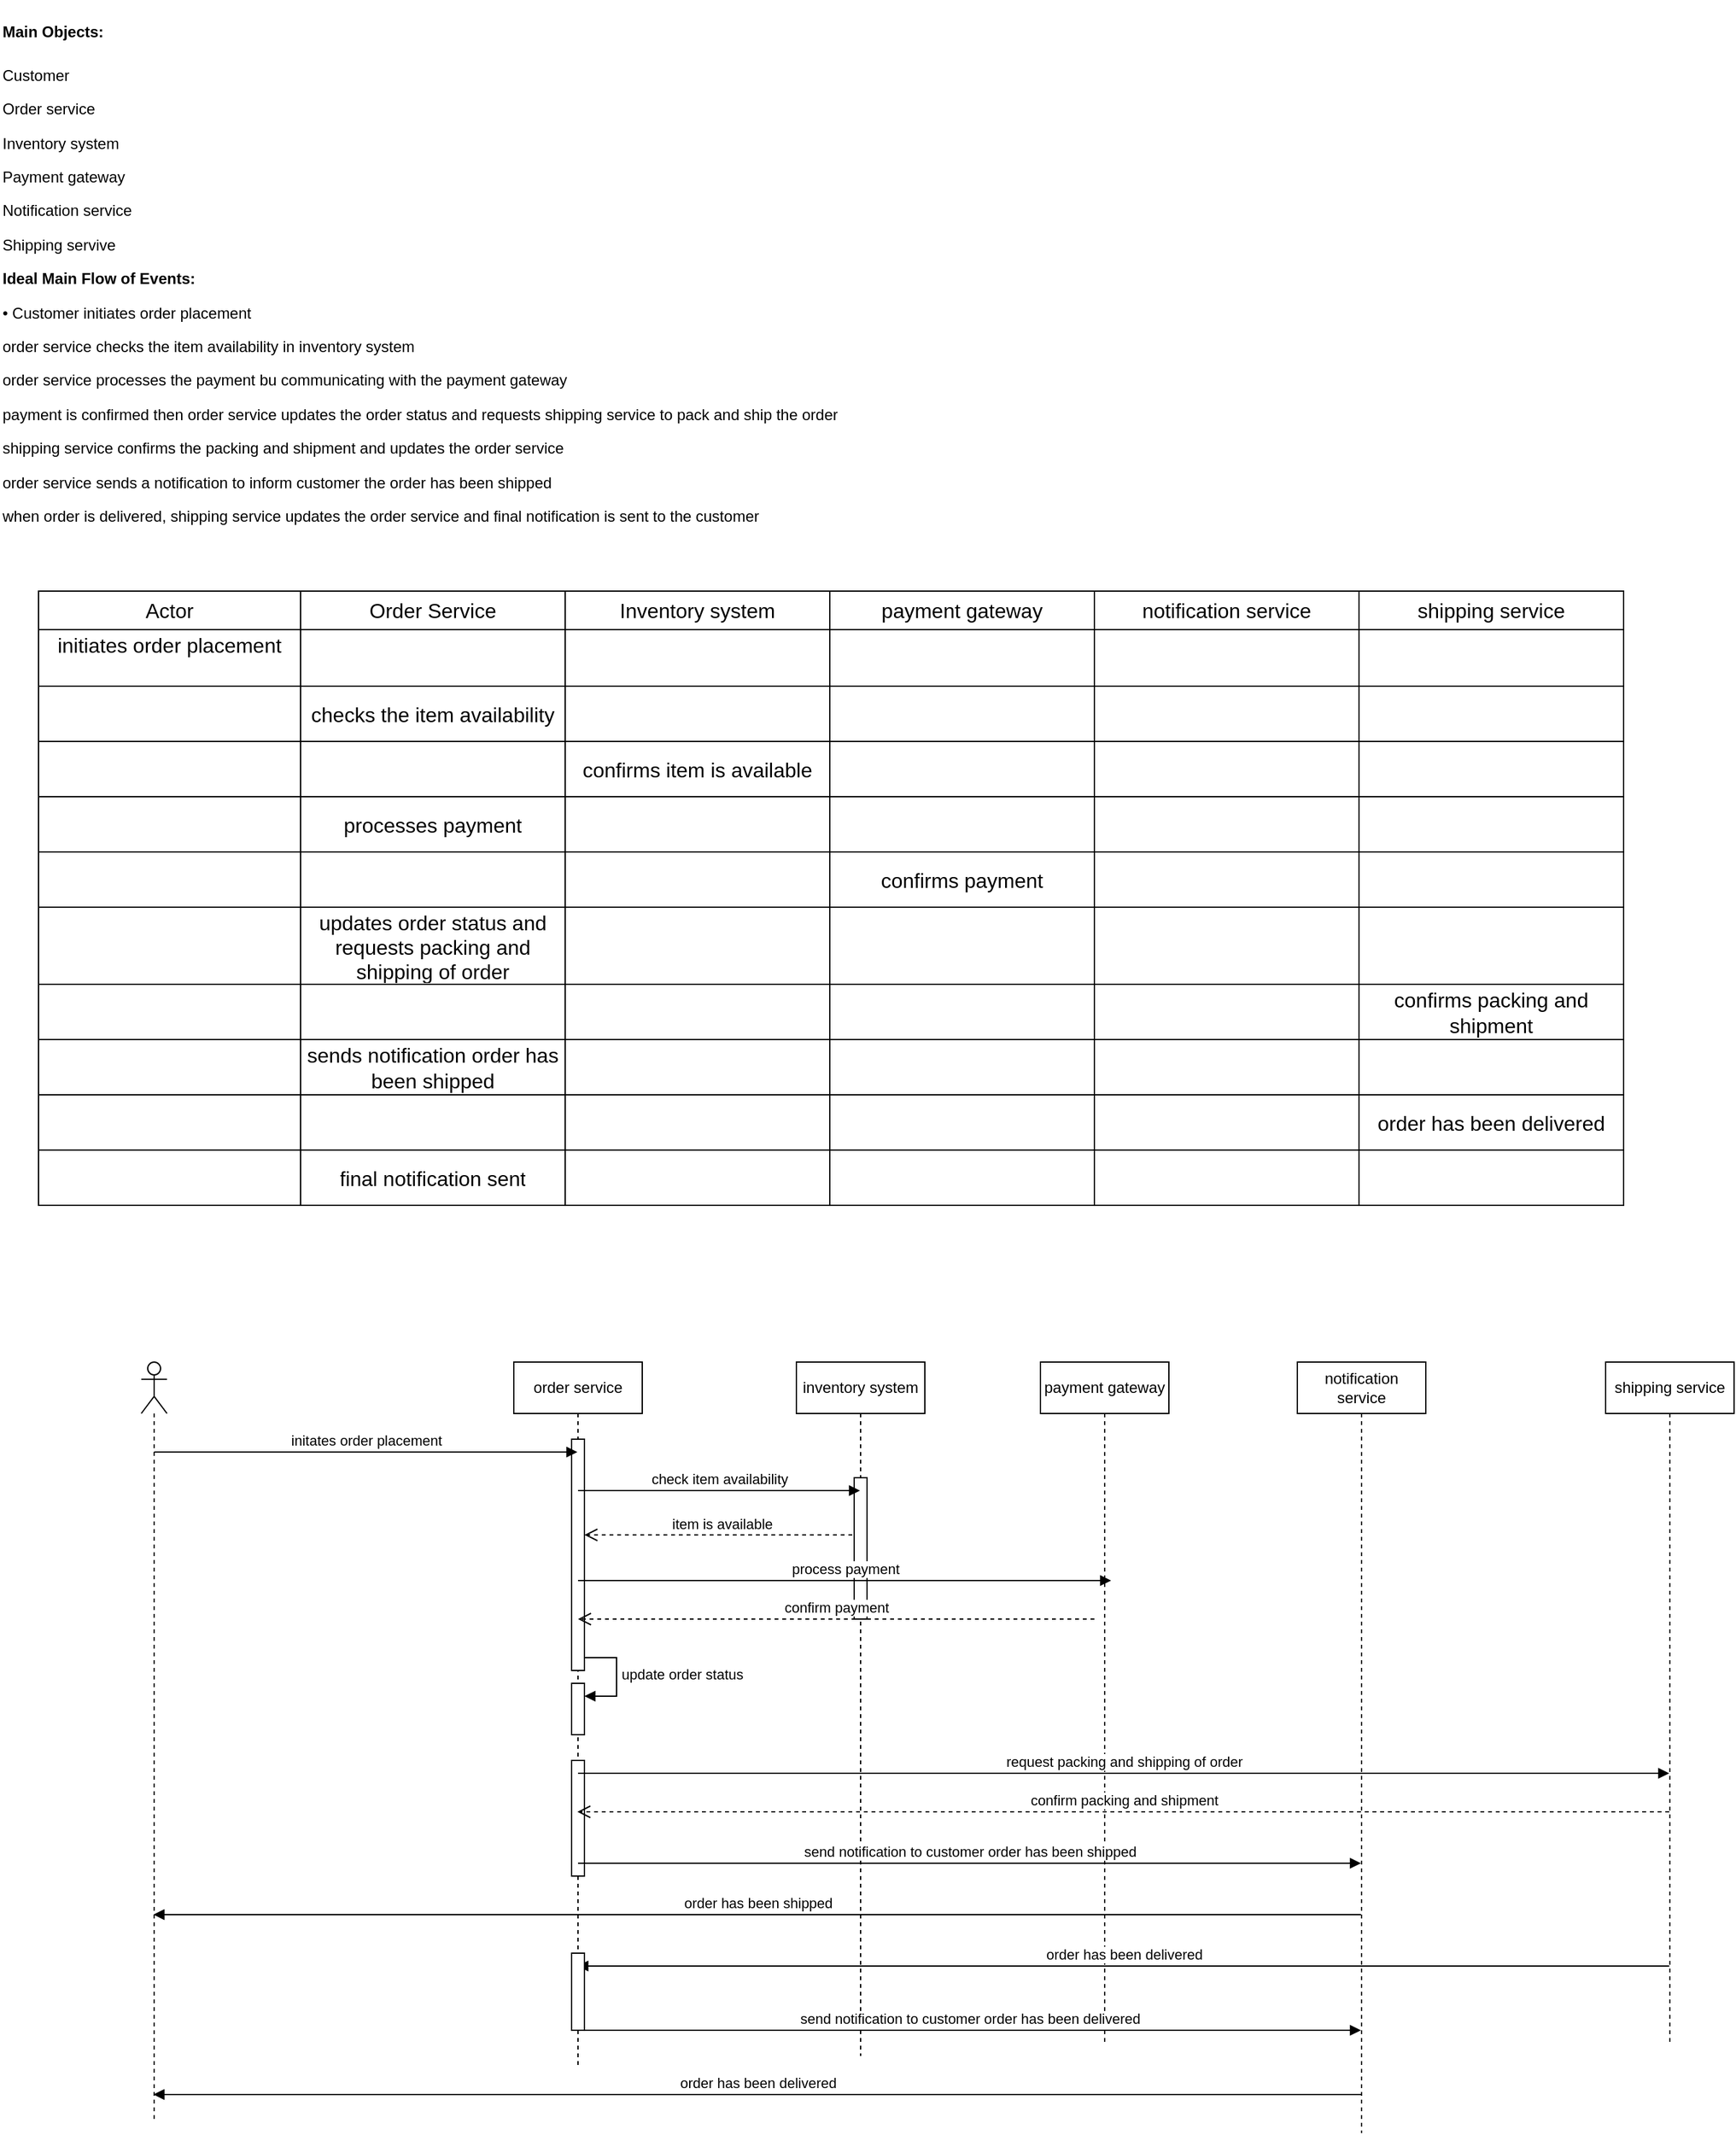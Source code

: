 <mxfile version="25.0.3">
  <diagram name="Page-1" id="2FgXMHYgAzfw4vXK2u5j">
    <mxGraphModel dx="1434" dy="1788" grid="1" gridSize="10" guides="1" tooltips="1" connect="1" arrows="1" fold="1" page="1" pageScale="1" pageWidth="850" pageHeight="1100" math="0" shadow="0">
      <root>
        <mxCell id="0" />
        <mxCell id="1" parent="0" />
        <mxCell id="llo0r_avCpRBpbE9xumy-1" value="&lt;h1 style=&quot;margin-top: 0px;&quot;&gt;&lt;span style=&quot;background-color: initial; font-size: 12px;&quot;&gt;Main Objects:&lt;/span&gt;&lt;br&gt;&lt;/h1&gt;&lt;div&gt;&lt;p&gt;Customer&lt;/p&gt;&lt;p&gt;&lt;span style=&quot;background-color: initial;&quot;&gt;Order service&lt;/span&gt;&lt;/p&gt;&lt;p&gt;&lt;span style=&quot;background-color: initial;&quot;&gt;Inventory system&lt;/span&gt;&lt;/p&gt;&lt;p&gt;&lt;span style=&quot;background-color: initial;&quot;&gt;Payment gateway&lt;/span&gt;&lt;/p&gt;&lt;p&gt;&lt;span style=&quot;background-color: initial;&quot;&gt;Notification service&lt;/span&gt;&lt;/p&gt;&lt;p&gt;&lt;span style=&quot;background-color: initial;&quot;&gt;Shipping servive&lt;/span&gt;&lt;/p&gt;&lt;p&gt;&lt;b style=&quot;background-color: initial;&quot;&gt;Ideal Main Flow of Events:&lt;/b&gt;&lt;br&gt;&lt;/p&gt;&lt;p&gt;• Customer initiates order placement&lt;/p&gt;&lt;p&gt;&lt;span style=&quot;background-color: initial;&quot;&gt;order service checks the item availability in inventory system&lt;/span&gt;&lt;/p&gt;&lt;p&gt;&lt;span style=&quot;background-color: initial;&quot;&gt;order service processes the payment bu communicating with the payment gateway&lt;/span&gt;&lt;/p&gt;&lt;p&gt;&lt;span style=&quot;background-color: initial;&quot;&gt;payment is confirmed then order service updates the order status and requests shipping service to pack and ship the order&lt;/span&gt;&lt;/p&gt;&lt;p&gt;&lt;span style=&quot;background-color: initial;&quot;&gt;shipping service confirms the packing and shipment and updates the order service&lt;/span&gt;&lt;/p&gt;&lt;p&gt;order service sends a notification to inform customer the order has been shipped&lt;/p&gt;&lt;p&gt;when order is delivered, shipping service updates the order service and final notification is sent to the customer&lt;/p&gt;&lt;p&gt;&lt;span style=&quot;background-color: initial;&quot;&gt;&lt;br&gt;&lt;/span&gt;&lt;/p&gt;&lt;/div&gt;" style="text;html=1;whiteSpace=wrap;overflow=hidden;rounded=0;" vertex="1" parent="1">
          <mxGeometry x="50" y="-420" width="820" height="420" as="geometry" />
        </mxCell>
        <mxCell id="llo0r_avCpRBpbE9xumy-2" value="" style="shape=table;startSize=0;container=1;collapsible=0;childLayout=tableLayout;fontSize=16;" vertex="1" parent="1">
          <mxGeometry x="80" y="40" width="1234" height="478" as="geometry" />
        </mxCell>
        <mxCell id="llo0r_avCpRBpbE9xumy-3" value="" style="shape=tableRow;horizontal=0;startSize=0;swimlaneHead=0;swimlaneBody=0;strokeColor=inherit;top=0;left=0;bottom=0;right=0;collapsible=0;dropTarget=0;fillColor=none;points=[[0,0.5],[1,0.5]];portConstraint=eastwest;fontSize=16;" vertex="1" parent="llo0r_avCpRBpbE9xumy-2">
          <mxGeometry width="1234" height="30" as="geometry" />
        </mxCell>
        <mxCell id="llo0r_avCpRBpbE9xumy-4" value="Actor" style="shape=partialRectangle;html=1;whiteSpace=wrap;connectable=0;strokeColor=inherit;overflow=hidden;fillColor=none;top=0;left=0;bottom=0;right=0;pointerEvents=1;fontSize=16;" vertex="1" parent="llo0r_avCpRBpbE9xumy-3">
          <mxGeometry width="204" height="30" as="geometry">
            <mxRectangle width="204" height="30" as="alternateBounds" />
          </mxGeometry>
        </mxCell>
        <mxCell id="llo0r_avCpRBpbE9xumy-5" value="Order Service" style="shape=partialRectangle;html=1;whiteSpace=wrap;connectable=0;strokeColor=inherit;overflow=hidden;fillColor=none;top=0;left=0;bottom=0;right=0;pointerEvents=1;fontSize=16;" vertex="1" parent="llo0r_avCpRBpbE9xumy-3">
          <mxGeometry x="204" width="206" height="30" as="geometry">
            <mxRectangle width="206" height="30" as="alternateBounds" />
          </mxGeometry>
        </mxCell>
        <mxCell id="llo0r_avCpRBpbE9xumy-38" value="Inventory system" style="shape=partialRectangle;html=1;whiteSpace=wrap;connectable=0;strokeColor=inherit;overflow=hidden;fillColor=none;top=0;left=0;bottom=0;right=0;pointerEvents=1;fontSize=16;" vertex="1" parent="llo0r_avCpRBpbE9xumy-3">
          <mxGeometry x="410" width="206" height="30" as="geometry">
            <mxRectangle width="206" height="30" as="alternateBounds" />
          </mxGeometry>
        </mxCell>
        <mxCell id="llo0r_avCpRBpbE9xumy-41" value="payment gateway" style="shape=partialRectangle;html=1;whiteSpace=wrap;connectable=0;strokeColor=inherit;overflow=hidden;fillColor=none;top=0;left=0;bottom=0;right=0;pointerEvents=1;fontSize=16;" vertex="1" parent="llo0r_avCpRBpbE9xumy-3">
          <mxGeometry x="616" width="206" height="30" as="geometry">
            <mxRectangle width="206" height="30" as="alternateBounds" />
          </mxGeometry>
        </mxCell>
        <mxCell id="llo0r_avCpRBpbE9xumy-44" value="notification service" style="shape=partialRectangle;html=1;whiteSpace=wrap;connectable=0;strokeColor=inherit;overflow=hidden;fillColor=none;top=0;left=0;bottom=0;right=0;pointerEvents=1;fontSize=16;" vertex="1" parent="llo0r_avCpRBpbE9xumy-3">
          <mxGeometry x="822" width="206" height="30" as="geometry">
            <mxRectangle width="206" height="30" as="alternateBounds" />
          </mxGeometry>
        </mxCell>
        <mxCell id="llo0r_avCpRBpbE9xumy-47" value="shipping service" style="shape=partialRectangle;html=1;whiteSpace=wrap;connectable=0;strokeColor=inherit;overflow=hidden;fillColor=none;top=0;left=0;bottom=0;right=0;pointerEvents=1;fontSize=16;" vertex="1" parent="llo0r_avCpRBpbE9xumy-3">
          <mxGeometry x="1028" width="206" height="30" as="geometry">
            <mxRectangle width="206" height="30" as="alternateBounds" />
          </mxGeometry>
        </mxCell>
        <mxCell id="llo0r_avCpRBpbE9xumy-7" value="" style="shape=tableRow;horizontal=0;startSize=0;swimlaneHead=0;swimlaneBody=0;strokeColor=inherit;top=0;left=0;bottom=0;right=0;collapsible=0;dropTarget=0;fillColor=none;points=[[0,0.5],[1,0.5]];portConstraint=eastwest;fontSize=16;" vertex="1" parent="llo0r_avCpRBpbE9xumy-2">
          <mxGeometry y="30" width="1234" height="44" as="geometry" />
        </mxCell>
        <mxCell id="llo0r_avCpRBpbE9xumy-8" value="initiates order placement&lt;div&gt;&lt;br&gt;&lt;/div&gt;" style="shape=partialRectangle;html=1;whiteSpace=wrap;connectable=0;strokeColor=inherit;overflow=hidden;fillColor=none;top=0;left=0;bottom=0;right=0;pointerEvents=1;fontSize=16;" vertex="1" parent="llo0r_avCpRBpbE9xumy-7">
          <mxGeometry width="204" height="44" as="geometry">
            <mxRectangle width="204" height="44" as="alternateBounds" />
          </mxGeometry>
        </mxCell>
        <mxCell id="llo0r_avCpRBpbE9xumy-9" value="" style="shape=partialRectangle;html=1;whiteSpace=wrap;connectable=0;strokeColor=inherit;overflow=hidden;fillColor=none;top=0;left=0;bottom=0;right=0;pointerEvents=1;fontSize=16;" vertex="1" parent="llo0r_avCpRBpbE9xumy-7">
          <mxGeometry x="204" width="206" height="44" as="geometry">
            <mxRectangle width="206" height="44" as="alternateBounds" />
          </mxGeometry>
        </mxCell>
        <mxCell id="llo0r_avCpRBpbE9xumy-39" style="shape=partialRectangle;html=1;whiteSpace=wrap;connectable=0;strokeColor=inherit;overflow=hidden;fillColor=none;top=0;left=0;bottom=0;right=0;pointerEvents=1;fontSize=16;" vertex="1" parent="llo0r_avCpRBpbE9xumy-7">
          <mxGeometry x="410" width="206" height="44" as="geometry">
            <mxRectangle width="206" height="44" as="alternateBounds" />
          </mxGeometry>
        </mxCell>
        <mxCell id="llo0r_avCpRBpbE9xumy-42" style="shape=partialRectangle;html=1;whiteSpace=wrap;connectable=0;strokeColor=inherit;overflow=hidden;fillColor=none;top=0;left=0;bottom=0;right=0;pointerEvents=1;fontSize=16;" vertex="1" parent="llo0r_avCpRBpbE9xumy-7">
          <mxGeometry x="616" width="206" height="44" as="geometry">
            <mxRectangle width="206" height="44" as="alternateBounds" />
          </mxGeometry>
        </mxCell>
        <mxCell id="llo0r_avCpRBpbE9xumy-45" style="shape=partialRectangle;html=1;whiteSpace=wrap;connectable=0;strokeColor=inherit;overflow=hidden;fillColor=none;top=0;left=0;bottom=0;right=0;pointerEvents=1;fontSize=16;" vertex="1" parent="llo0r_avCpRBpbE9xumy-7">
          <mxGeometry x="822" width="206" height="44" as="geometry">
            <mxRectangle width="206" height="44" as="alternateBounds" />
          </mxGeometry>
        </mxCell>
        <mxCell id="llo0r_avCpRBpbE9xumy-48" style="shape=partialRectangle;html=1;whiteSpace=wrap;connectable=0;strokeColor=inherit;overflow=hidden;fillColor=none;top=0;left=0;bottom=0;right=0;pointerEvents=1;fontSize=16;" vertex="1" parent="llo0r_avCpRBpbE9xumy-7">
          <mxGeometry x="1028" width="206" height="44" as="geometry">
            <mxRectangle width="206" height="44" as="alternateBounds" />
          </mxGeometry>
        </mxCell>
        <mxCell id="llo0r_avCpRBpbE9xumy-11" value="" style="shape=tableRow;horizontal=0;startSize=0;swimlaneHead=0;swimlaneBody=0;strokeColor=inherit;top=0;left=0;bottom=0;right=0;collapsible=0;dropTarget=0;fillColor=none;points=[[0,0.5],[1,0.5]];portConstraint=eastwest;fontSize=16;" vertex="1" parent="llo0r_avCpRBpbE9xumy-2">
          <mxGeometry y="74" width="1234" height="43" as="geometry" />
        </mxCell>
        <mxCell id="llo0r_avCpRBpbE9xumy-12" value="" style="shape=partialRectangle;html=1;whiteSpace=wrap;connectable=0;strokeColor=inherit;overflow=hidden;fillColor=none;top=0;left=0;bottom=0;right=0;pointerEvents=1;fontSize=16;" vertex="1" parent="llo0r_avCpRBpbE9xumy-11">
          <mxGeometry width="204" height="43" as="geometry">
            <mxRectangle width="204" height="43" as="alternateBounds" />
          </mxGeometry>
        </mxCell>
        <mxCell id="llo0r_avCpRBpbE9xumy-13" value="checks the item availability" style="shape=partialRectangle;html=1;whiteSpace=wrap;connectable=0;strokeColor=inherit;overflow=hidden;fillColor=none;top=0;left=0;bottom=0;right=0;pointerEvents=1;fontSize=16;" vertex="1" parent="llo0r_avCpRBpbE9xumy-11">
          <mxGeometry x="204" width="206" height="43" as="geometry">
            <mxRectangle width="206" height="43" as="alternateBounds" />
          </mxGeometry>
        </mxCell>
        <mxCell id="llo0r_avCpRBpbE9xumy-40" style="shape=partialRectangle;html=1;whiteSpace=wrap;connectable=0;strokeColor=inherit;overflow=hidden;fillColor=none;top=0;left=0;bottom=0;right=0;pointerEvents=1;fontSize=16;" vertex="1" parent="llo0r_avCpRBpbE9xumy-11">
          <mxGeometry x="410" width="206" height="43" as="geometry">
            <mxRectangle width="206" height="43" as="alternateBounds" />
          </mxGeometry>
        </mxCell>
        <mxCell id="llo0r_avCpRBpbE9xumy-43" style="shape=partialRectangle;html=1;whiteSpace=wrap;connectable=0;strokeColor=inherit;overflow=hidden;fillColor=none;top=0;left=0;bottom=0;right=0;pointerEvents=1;fontSize=16;" vertex="1" parent="llo0r_avCpRBpbE9xumy-11">
          <mxGeometry x="616" width="206" height="43" as="geometry">
            <mxRectangle width="206" height="43" as="alternateBounds" />
          </mxGeometry>
        </mxCell>
        <mxCell id="llo0r_avCpRBpbE9xumy-46" style="shape=partialRectangle;html=1;whiteSpace=wrap;connectable=0;strokeColor=inherit;overflow=hidden;fillColor=none;top=0;left=0;bottom=0;right=0;pointerEvents=1;fontSize=16;" vertex="1" parent="llo0r_avCpRBpbE9xumy-11">
          <mxGeometry x="822" width="206" height="43" as="geometry">
            <mxRectangle width="206" height="43" as="alternateBounds" />
          </mxGeometry>
        </mxCell>
        <mxCell id="llo0r_avCpRBpbE9xumy-49" style="shape=partialRectangle;html=1;whiteSpace=wrap;connectable=0;strokeColor=inherit;overflow=hidden;fillColor=none;top=0;left=0;bottom=0;right=0;pointerEvents=1;fontSize=16;" vertex="1" parent="llo0r_avCpRBpbE9xumy-11">
          <mxGeometry x="1028" width="206" height="43" as="geometry">
            <mxRectangle width="206" height="43" as="alternateBounds" />
          </mxGeometry>
        </mxCell>
        <mxCell id="llo0r_avCpRBpbE9xumy-78" style="shape=tableRow;horizontal=0;startSize=0;swimlaneHead=0;swimlaneBody=0;strokeColor=inherit;top=0;left=0;bottom=0;right=0;collapsible=0;dropTarget=0;fillColor=none;points=[[0,0.5],[1,0.5]];portConstraint=eastwest;fontSize=16;" vertex="1" parent="llo0r_avCpRBpbE9xumy-2">
          <mxGeometry y="117" width="1234" height="43" as="geometry" />
        </mxCell>
        <mxCell id="llo0r_avCpRBpbE9xumy-79" style="shape=partialRectangle;html=1;whiteSpace=wrap;connectable=0;strokeColor=inherit;overflow=hidden;fillColor=none;top=0;left=0;bottom=0;right=0;pointerEvents=1;fontSize=16;" vertex="1" parent="llo0r_avCpRBpbE9xumy-78">
          <mxGeometry width="204" height="43" as="geometry">
            <mxRectangle width="204" height="43" as="alternateBounds" />
          </mxGeometry>
        </mxCell>
        <mxCell id="llo0r_avCpRBpbE9xumy-80" style="shape=partialRectangle;html=1;whiteSpace=wrap;connectable=0;strokeColor=inherit;overflow=hidden;fillColor=none;top=0;left=0;bottom=0;right=0;pointerEvents=1;fontSize=16;" vertex="1" parent="llo0r_avCpRBpbE9xumy-78">
          <mxGeometry x="204" width="206" height="43" as="geometry">
            <mxRectangle width="206" height="43" as="alternateBounds" />
          </mxGeometry>
        </mxCell>
        <mxCell id="llo0r_avCpRBpbE9xumy-81" value="confirms item is available" style="shape=partialRectangle;html=1;whiteSpace=wrap;connectable=0;strokeColor=inherit;overflow=hidden;fillColor=none;top=0;left=0;bottom=0;right=0;pointerEvents=1;fontSize=16;" vertex="1" parent="llo0r_avCpRBpbE9xumy-78">
          <mxGeometry x="410" width="206" height="43" as="geometry">
            <mxRectangle width="206" height="43" as="alternateBounds" />
          </mxGeometry>
        </mxCell>
        <mxCell id="llo0r_avCpRBpbE9xumy-82" style="shape=partialRectangle;html=1;whiteSpace=wrap;connectable=0;strokeColor=inherit;overflow=hidden;fillColor=none;top=0;left=0;bottom=0;right=0;pointerEvents=1;fontSize=16;" vertex="1" parent="llo0r_avCpRBpbE9xumy-78">
          <mxGeometry x="616" width="206" height="43" as="geometry">
            <mxRectangle width="206" height="43" as="alternateBounds" />
          </mxGeometry>
        </mxCell>
        <mxCell id="llo0r_avCpRBpbE9xumy-83" style="shape=partialRectangle;html=1;whiteSpace=wrap;connectable=0;strokeColor=inherit;overflow=hidden;fillColor=none;top=0;left=0;bottom=0;right=0;pointerEvents=1;fontSize=16;" vertex="1" parent="llo0r_avCpRBpbE9xumy-78">
          <mxGeometry x="822" width="206" height="43" as="geometry">
            <mxRectangle width="206" height="43" as="alternateBounds" />
          </mxGeometry>
        </mxCell>
        <mxCell id="llo0r_avCpRBpbE9xumy-84" style="shape=partialRectangle;html=1;whiteSpace=wrap;connectable=0;strokeColor=inherit;overflow=hidden;fillColor=none;top=0;left=0;bottom=0;right=0;pointerEvents=1;fontSize=16;" vertex="1" parent="llo0r_avCpRBpbE9xumy-78">
          <mxGeometry x="1028" width="206" height="43" as="geometry">
            <mxRectangle width="206" height="43" as="alternateBounds" />
          </mxGeometry>
        </mxCell>
        <mxCell id="llo0r_avCpRBpbE9xumy-71" style="shape=tableRow;horizontal=0;startSize=0;swimlaneHead=0;swimlaneBody=0;strokeColor=inherit;top=0;left=0;bottom=0;right=0;collapsible=0;dropTarget=0;fillColor=none;points=[[0,0.5],[1,0.5]];portConstraint=eastwest;fontSize=16;" vertex="1" parent="llo0r_avCpRBpbE9xumy-2">
          <mxGeometry y="160" width="1234" height="43" as="geometry" />
        </mxCell>
        <mxCell id="llo0r_avCpRBpbE9xumy-72" style="shape=partialRectangle;html=1;whiteSpace=wrap;connectable=0;strokeColor=inherit;overflow=hidden;fillColor=none;top=0;left=0;bottom=0;right=0;pointerEvents=1;fontSize=16;" vertex="1" parent="llo0r_avCpRBpbE9xumy-71">
          <mxGeometry width="204" height="43" as="geometry">
            <mxRectangle width="204" height="43" as="alternateBounds" />
          </mxGeometry>
        </mxCell>
        <mxCell id="llo0r_avCpRBpbE9xumy-73" value="processes payment" style="shape=partialRectangle;html=1;whiteSpace=wrap;connectable=0;strokeColor=inherit;overflow=hidden;fillColor=none;top=0;left=0;bottom=0;right=0;pointerEvents=1;fontSize=16;" vertex="1" parent="llo0r_avCpRBpbE9xumy-71">
          <mxGeometry x="204" width="206" height="43" as="geometry">
            <mxRectangle width="206" height="43" as="alternateBounds" />
          </mxGeometry>
        </mxCell>
        <mxCell id="llo0r_avCpRBpbE9xumy-74" style="shape=partialRectangle;html=1;whiteSpace=wrap;connectable=0;strokeColor=inherit;overflow=hidden;fillColor=none;top=0;left=0;bottom=0;right=0;pointerEvents=1;fontSize=16;" vertex="1" parent="llo0r_avCpRBpbE9xumy-71">
          <mxGeometry x="410" width="206" height="43" as="geometry">
            <mxRectangle width="206" height="43" as="alternateBounds" />
          </mxGeometry>
        </mxCell>
        <mxCell id="llo0r_avCpRBpbE9xumy-75" style="shape=partialRectangle;html=1;whiteSpace=wrap;connectable=0;strokeColor=inherit;overflow=hidden;fillColor=none;top=0;left=0;bottom=0;right=0;pointerEvents=1;fontSize=16;" vertex="1" parent="llo0r_avCpRBpbE9xumy-71">
          <mxGeometry x="616" width="206" height="43" as="geometry">
            <mxRectangle width="206" height="43" as="alternateBounds" />
          </mxGeometry>
        </mxCell>
        <mxCell id="llo0r_avCpRBpbE9xumy-76" style="shape=partialRectangle;html=1;whiteSpace=wrap;connectable=0;strokeColor=inherit;overflow=hidden;fillColor=none;top=0;left=0;bottom=0;right=0;pointerEvents=1;fontSize=16;" vertex="1" parent="llo0r_avCpRBpbE9xumy-71">
          <mxGeometry x="822" width="206" height="43" as="geometry">
            <mxRectangle width="206" height="43" as="alternateBounds" />
          </mxGeometry>
        </mxCell>
        <mxCell id="llo0r_avCpRBpbE9xumy-77" style="shape=partialRectangle;html=1;whiteSpace=wrap;connectable=0;strokeColor=inherit;overflow=hidden;fillColor=none;top=0;left=0;bottom=0;right=0;pointerEvents=1;fontSize=16;" vertex="1" parent="llo0r_avCpRBpbE9xumy-71">
          <mxGeometry x="1028" width="206" height="43" as="geometry">
            <mxRectangle width="206" height="43" as="alternateBounds" />
          </mxGeometry>
        </mxCell>
        <mxCell id="llo0r_avCpRBpbE9xumy-64" style="shape=tableRow;horizontal=0;startSize=0;swimlaneHead=0;swimlaneBody=0;strokeColor=inherit;top=0;left=0;bottom=0;right=0;collapsible=0;dropTarget=0;fillColor=none;points=[[0,0.5],[1,0.5]];portConstraint=eastwest;fontSize=16;" vertex="1" parent="llo0r_avCpRBpbE9xumy-2">
          <mxGeometry y="203" width="1234" height="43" as="geometry" />
        </mxCell>
        <mxCell id="llo0r_avCpRBpbE9xumy-65" style="shape=partialRectangle;html=1;whiteSpace=wrap;connectable=0;strokeColor=inherit;overflow=hidden;fillColor=none;top=0;left=0;bottom=0;right=0;pointerEvents=1;fontSize=16;" vertex="1" parent="llo0r_avCpRBpbE9xumy-64">
          <mxGeometry width="204" height="43" as="geometry">
            <mxRectangle width="204" height="43" as="alternateBounds" />
          </mxGeometry>
        </mxCell>
        <mxCell id="llo0r_avCpRBpbE9xumy-66" style="shape=partialRectangle;html=1;whiteSpace=wrap;connectable=0;strokeColor=inherit;overflow=hidden;fillColor=none;top=0;left=0;bottom=0;right=0;pointerEvents=1;fontSize=16;" vertex="1" parent="llo0r_avCpRBpbE9xumy-64">
          <mxGeometry x="204" width="206" height="43" as="geometry">
            <mxRectangle width="206" height="43" as="alternateBounds" />
          </mxGeometry>
        </mxCell>
        <mxCell id="llo0r_avCpRBpbE9xumy-67" style="shape=partialRectangle;html=1;whiteSpace=wrap;connectable=0;strokeColor=inherit;overflow=hidden;fillColor=none;top=0;left=0;bottom=0;right=0;pointerEvents=1;fontSize=16;" vertex="1" parent="llo0r_avCpRBpbE9xumy-64">
          <mxGeometry x="410" width="206" height="43" as="geometry">
            <mxRectangle width="206" height="43" as="alternateBounds" />
          </mxGeometry>
        </mxCell>
        <mxCell id="llo0r_avCpRBpbE9xumy-68" value="confirms payment" style="shape=partialRectangle;html=1;whiteSpace=wrap;connectable=0;strokeColor=inherit;overflow=hidden;fillColor=none;top=0;left=0;bottom=0;right=0;pointerEvents=1;fontSize=16;" vertex="1" parent="llo0r_avCpRBpbE9xumy-64">
          <mxGeometry x="616" width="206" height="43" as="geometry">
            <mxRectangle width="206" height="43" as="alternateBounds" />
          </mxGeometry>
        </mxCell>
        <mxCell id="llo0r_avCpRBpbE9xumy-69" style="shape=partialRectangle;html=1;whiteSpace=wrap;connectable=0;strokeColor=inherit;overflow=hidden;fillColor=none;top=0;left=0;bottom=0;right=0;pointerEvents=1;fontSize=16;" vertex="1" parent="llo0r_avCpRBpbE9xumy-64">
          <mxGeometry x="822" width="206" height="43" as="geometry">
            <mxRectangle width="206" height="43" as="alternateBounds" />
          </mxGeometry>
        </mxCell>
        <mxCell id="llo0r_avCpRBpbE9xumy-70" style="shape=partialRectangle;html=1;whiteSpace=wrap;connectable=0;strokeColor=inherit;overflow=hidden;fillColor=none;top=0;left=0;bottom=0;right=0;pointerEvents=1;fontSize=16;" vertex="1" parent="llo0r_avCpRBpbE9xumy-64">
          <mxGeometry x="1028" width="206" height="43" as="geometry">
            <mxRectangle width="206" height="43" as="alternateBounds" />
          </mxGeometry>
        </mxCell>
        <mxCell id="llo0r_avCpRBpbE9xumy-57" style="shape=tableRow;horizontal=0;startSize=0;swimlaneHead=0;swimlaneBody=0;strokeColor=inherit;top=0;left=0;bottom=0;right=0;collapsible=0;dropTarget=0;fillColor=none;points=[[0,0.5],[1,0.5]];portConstraint=eastwest;fontSize=16;" vertex="1" parent="llo0r_avCpRBpbE9xumy-2">
          <mxGeometry y="246" width="1234" height="60" as="geometry" />
        </mxCell>
        <mxCell id="llo0r_avCpRBpbE9xumy-58" style="shape=partialRectangle;html=1;whiteSpace=wrap;connectable=0;strokeColor=inherit;overflow=hidden;fillColor=none;top=0;left=0;bottom=0;right=0;pointerEvents=1;fontSize=16;" vertex="1" parent="llo0r_avCpRBpbE9xumy-57">
          <mxGeometry width="204" height="60" as="geometry">
            <mxRectangle width="204" height="60" as="alternateBounds" />
          </mxGeometry>
        </mxCell>
        <mxCell id="llo0r_avCpRBpbE9xumy-59" value="updates order status and requests packing and shipping of order" style="shape=partialRectangle;html=1;whiteSpace=wrap;connectable=0;strokeColor=inherit;overflow=hidden;fillColor=none;top=0;left=0;bottom=0;right=0;pointerEvents=1;fontSize=16;" vertex="1" parent="llo0r_avCpRBpbE9xumy-57">
          <mxGeometry x="204" width="206" height="60" as="geometry">
            <mxRectangle width="206" height="60" as="alternateBounds" />
          </mxGeometry>
        </mxCell>
        <mxCell id="llo0r_avCpRBpbE9xumy-60" style="shape=partialRectangle;html=1;whiteSpace=wrap;connectable=0;strokeColor=inherit;overflow=hidden;fillColor=none;top=0;left=0;bottom=0;right=0;pointerEvents=1;fontSize=16;" vertex="1" parent="llo0r_avCpRBpbE9xumy-57">
          <mxGeometry x="410" width="206" height="60" as="geometry">
            <mxRectangle width="206" height="60" as="alternateBounds" />
          </mxGeometry>
        </mxCell>
        <mxCell id="llo0r_avCpRBpbE9xumy-61" style="shape=partialRectangle;html=1;whiteSpace=wrap;connectable=0;strokeColor=inherit;overflow=hidden;fillColor=none;top=0;left=0;bottom=0;right=0;pointerEvents=1;fontSize=16;" vertex="1" parent="llo0r_avCpRBpbE9xumy-57">
          <mxGeometry x="616" width="206" height="60" as="geometry">
            <mxRectangle width="206" height="60" as="alternateBounds" />
          </mxGeometry>
        </mxCell>
        <mxCell id="llo0r_avCpRBpbE9xumy-62" style="shape=partialRectangle;html=1;whiteSpace=wrap;connectable=0;strokeColor=inherit;overflow=hidden;fillColor=none;top=0;left=0;bottom=0;right=0;pointerEvents=1;fontSize=16;" vertex="1" parent="llo0r_avCpRBpbE9xumy-57">
          <mxGeometry x="822" width="206" height="60" as="geometry">
            <mxRectangle width="206" height="60" as="alternateBounds" />
          </mxGeometry>
        </mxCell>
        <mxCell id="llo0r_avCpRBpbE9xumy-63" style="shape=partialRectangle;html=1;whiteSpace=wrap;connectable=0;strokeColor=inherit;overflow=hidden;fillColor=none;top=0;left=0;bottom=0;right=0;pointerEvents=1;fontSize=16;" vertex="1" parent="llo0r_avCpRBpbE9xumy-57">
          <mxGeometry x="1028" width="206" height="60" as="geometry">
            <mxRectangle width="206" height="60" as="alternateBounds" />
          </mxGeometry>
        </mxCell>
        <mxCell id="llo0r_avCpRBpbE9xumy-50" style="shape=tableRow;horizontal=0;startSize=0;swimlaneHead=0;swimlaneBody=0;strokeColor=inherit;top=0;left=0;bottom=0;right=0;collapsible=0;dropTarget=0;fillColor=none;points=[[0,0.5],[1,0.5]];portConstraint=eastwest;fontSize=16;" vertex="1" parent="llo0r_avCpRBpbE9xumy-2">
          <mxGeometry y="306" width="1234" height="43" as="geometry" />
        </mxCell>
        <mxCell id="llo0r_avCpRBpbE9xumy-51" style="shape=partialRectangle;html=1;whiteSpace=wrap;connectable=0;strokeColor=inherit;overflow=hidden;fillColor=none;top=0;left=0;bottom=0;right=0;pointerEvents=1;fontSize=16;" vertex="1" parent="llo0r_avCpRBpbE9xumy-50">
          <mxGeometry width="204" height="43" as="geometry">
            <mxRectangle width="204" height="43" as="alternateBounds" />
          </mxGeometry>
        </mxCell>
        <mxCell id="llo0r_avCpRBpbE9xumy-52" style="shape=partialRectangle;html=1;whiteSpace=wrap;connectable=0;strokeColor=inherit;overflow=hidden;fillColor=none;top=0;left=0;bottom=0;right=0;pointerEvents=1;fontSize=16;" vertex="1" parent="llo0r_avCpRBpbE9xumy-50">
          <mxGeometry x="204" width="206" height="43" as="geometry">
            <mxRectangle width="206" height="43" as="alternateBounds" />
          </mxGeometry>
        </mxCell>
        <mxCell id="llo0r_avCpRBpbE9xumy-53" style="shape=partialRectangle;html=1;whiteSpace=wrap;connectable=0;strokeColor=inherit;overflow=hidden;fillColor=none;top=0;left=0;bottom=0;right=0;pointerEvents=1;fontSize=16;" vertex="1" parent="llo0r_avCpRBpbE9xumy-50">
          <mxGeometry x="410" width="206" height="43" as="geometry">
            <mxRectangle width="206" height="43" as="alternateBounds" />
          </mxGeometry>
        </mxCell>
        <mxCell id="llo0r_avCpRBpbE9xumy-54" style="shape=partialRectangle;html=1;whiteSpace=wrap;connectable=0;strokeColor=inherit;overflow=hidden;fillColor=none;top=0;left=0;bottom=0;right=0;pointerEvents=1;fontSize=16;" vertex="1" parent="llo0r_avCpRBpbE9xumy-50">
          <mxGeometry x="616" width="206" height="43" as="geometry">
            <mxRectangle width="206" height="43" as="alternateBounds" />
          </mxGeometry>
        </mxCell>
        <mxCell id="llo0r_avCpRBpbE9xumy-55" style="shape=partialRectangle;html=1;whiteSpace=wrap;connectable=0;strokeColor=inherit;overflow=hidden;fillColor=none;top=0;left=0;bottom=0;right=0;pointerEvents=1;fontSize=16;" vertex="1" parent="llo0r_avCpRBpbE9xumy-50">
          <mxGeometry x="822" width="206" height="43" as="geometry">
            <mxRectangle width="206" height="43" as="alternateBounds" />
          </mxGeometry>
        </mxCell>
        <mxCell id="llo0r_avCpRBpbE9xumy-56" value="confirms packing and shipment" style="shape=partialRectangle;html=1;whiteSpace=wrap;connectable=0;strokeColor=inherit;overflow=hidden;fillColor=none;top=0;left=0;bottom=0;right=0;pointerEvents=1;fontSize=16;" vertex="1" parent="llo0r_avCpRBpbE9xumy-50">
          <mxGeometry x="1028" width="206" height="43" as="geometry">
            <mxRectangle width="206" height="43" as="alternateBounds" />
          </mxGeometry>
        </mxCell>
        <mxCell id="llo0r_avCpRBpbE9xumy-85" style="shape=tableRow;horizontal=0;startSize=0;swimlaneHead=0;swimlaneBody=0;strokeColor=inherit;top=0;left=0;bottom=0;right=0;collapsible=0;dropTarget=0;fillColor=none;points=[[0,0.5],[1,0.5]];portConstraint=eastwest;fontSize=16;" vertex="1" parent="llo0r_avCpRBpbE9xumy-2">
          <mxGeometry y="349" width="1234" height="43" as="geometry" />
        </mxCell>
        <mxCell id="llo0r_avCpRBpbE9xumy-86" style="shape=partialRectangle;html=1;whiteSpace=wrap;connectable=0;strokeColor=inherit;overflow=hidden;fillColor=none;top=0;left=0;bottom=0;right=0;pointerEvents=1;fontSize=16;" vertex="1" parent="llo0r_avCpRBpbE9xumy-85">
          <mxGeometry width="204" height="43" as="geometry">
            <mxRectangle width="204" height="43" as="alternateBounds" />
          </mxGeometry>
        </mxCell>
        <mxCell id="llo0r_avCpRBpbE9xumy-87" value="sends notification order has been shipped" style="shape=partialRectangle;html=1;whiteSpace=wrap;connectable=0;strokeColor=inherit;overflow=hidden;fillColor=none;top=0;left=0;bottom=0;right=0;pointerEvents=1;fontSize=16;" vertex="1" parent="llo0r_avCpRBpbE9xumy-85">
          <mxGeometry x="204" width="206" height="43" as="geometry">
            <mxRectangle width="206" height="43" as="alternateBounds" />
          </mxGeometry>
        </mxCell>
        <mxCell id="llo0r_avCpRBpbE9xumy-88" style="shape=partialRectangle;html=1;whiteSpace=wrap;connectable=0;strokeColor=inherit;overflow=hidden;fillColor=none;top=0;left=0;bottom=0;right=0;pointerEvents=1;fontSize=16;" vertex="1" parent="llo0r_avCpRBpbE9xumy-85">
          <mxGeometry x="410" width="206" height="43" as="geometry">
            <mxRectangle width="206" height="43" as="alternateBounds" />
          </mxGeometry>
        </mxCell>
        <mxCell id="llo0r_avCpRBpbE9xumy-89" style="shape=partialRectangle;html=1;whiteSpace=wrap;connectable=0;strokeColor=inherit;overflow=hidden;fillColor=none;top=0;left=0;bottom=0;right=0;pointerEvents=1;fontSize=16;" vertex="1" parent="llo0r_avCpRBpbE9xumy-85">
          <mxGeometry x="616" width="206" height="43" as="geometry">
            <mxRectangle width="206" height="43" as="alternateBounds" />
          </mxGeometry>
        </mxCell>
        <mxCell id="llo0r_avCpRBpbE9xumy-90" style="shape=partialRectangle;html=1;whiteSpace=wrap;connectable=0;strokeColor=inherit;overflow=hidden;fillColor=none;top=0;left=0;bottom=0;right=0;pointerEvents=1;fontSize=16;" vertex="1" parent="llo0r_avCpRBpbE9xumy-85">
          <mxGeometry x="822" width="206" height="43" as="geometry">
            <mxRectangle width="206" height="43" as="alternateBounds" />
          </mxGeometry>
        </mxCell>
        <mxCell id="llo0r_avCpRBpbE9xumy-91" style="shape=partialRectangle;html=1;whiteSpace=wrap;connectable=0;strokeColor=inherit;overflow=hidden;fillColor=none;top=0;left=0;bottom=0;right=0;pointerEvents=1;fontSize=16;" vertex="1" parent="llo0r_avCpRBpbE9xumy-85">
          <mxGeometry x="1028" width="206" height="43" as="geometry">
            <mxRectangle width="206" height="43" as="alternateBounds" />
          </mxGeometry>
        </mxCell>
        <mxCell id="llo0r_avCpRBpbE9xumy-92" style="shape=tableRow;horizontal=0;startSize=0;swimlaneHead=0;swimlaneBody=0;strokeColor=inherit;top=0;left=0;bottom=0;right=0;collapsible=0;dropTarget=0;fillColor=none;points=[[0,0.5],[1,0.5]];portConstraint=eastwest;fontSize=16;" vertex="1" parent="llo0r_avCpRBpbE9xumy-2">
          <mxGeometry y="392" width="1234" height="43" as="geometry" />
        </mxCell>
        <mxCell id="llo0r_avCpRBpbE9xumy-93" style="shape=partialRectangle;html=1;whiteSpace=wrap;connectable=0;strokeColor=inherit;overflow=hidden;fillColor=none;top=0;left=0;bottom=0;right=0;pointerEvents=1;fontSize=16;" vertex="1" parent="llo0r_avCpRBpbE9xumy-92">
          <mxGeometry width="204" height="43" as="geometry">
            <mxRectangle width="204" height="43" as="alternateBounds" />
          </mxGeometry>
        </mxCell>
        <mxCell id="llo0r_avCpRBpbE9xumy-94" style="shape=partialRectangle;html=1;whiteSpace=wrap;connectable=0;strokeColor=inherit;overflow=hidden;fillColor=none;top=0;left=0;bottom=0;right=0;pointerEvents=1;fontSize=16;" vertex="1" parent="llo0r_avCpRBpbE9xumy-92">
          <mxGeometry x="204" width="206" height="43" as="geometry">
            <mxRectangle width="206" height="43" as="alternateBounds" />
          </mxGeometry>
        </mxCell>
        <mxCell id="llo0r_avCpRBpbE9xumy-95" style="shape=partialRectangle;html=1;whiteSpace=wrap;connectable=0;strokeColor=inherit;overflow=hidden;fillColor=none;top=0;left=0;bottom=0;right=0;pointerEvents=1;fontSize=16;" vertex="1" parent="llo0r_avCpRBpbE9xumy-92">
          <mxGeometry x="410" width="206" height="43" as="geometry">
            <mxRectangle width="206" height="43" as="alternateBounds" />
          </mxGeometry>
        </mxCell>
        <mxCell id="llo0r_avCpRBpbE9xumy-96" style="shape=partialRectangle;html=1;whiteSpace=wrap;connectable=0;strokeColor=inherit;overflow=hidden;fillColor=none;top=0;left=0;bottom=0;right=0;pointerEvents=1;fontSize=16;" vertex="1" parent="llo0r_avCpRBpbE9xumy-92">
          <mxGeometry x="616" width="206" height="43" as="geometry">
            <mxRectangle width="206" height="43" as="alternateBounds" />
          </mxGeometry>
        </mxCell>
        <mxCell id="llo0r_avCpRBpbE9xumy-97" style="shape=partialRectangle;html=1;whiteSpace=wrap;connectable=0;strokeColor=inherit;overflow=hidden;fillColor=none;top=0;left=0;bottom=0;right=0;pointerEvents=1;fontSize=16;" vertex="1" parent="llo0r_avCpRBpbE9xumy-92">
          <mxGeometry x="822" width="206" height="43" as="geometry">
            <mxRectangle width="206" height="43" as="alternateBounds" />
          </mxGeometry>
        </mxCell>
        <mxCell id="llo0r_avCpRBpbE9xumy-98" value="order has been delivered" style="shape=partialRectangle;html=1;whiteSpace=wrap;connectable=0;strokeColor=inherit;overflow=hidden;fillColor=none;top=0;left=0;bottom=0;right=0;pointerEvents=1;fontSize=16;" vertex="1" parent="llo0r_avCpRBpbE9xumy-92">
          <mxGeometry x="1028" width="206" height="43" as="geometry">
            <mxRectangle width="206" height="43" as="alternateBounds" />
          </mxGeometry>
        </mxCell>
        <mxCell id="llo0r_avCpRBpbE9xumy-99" style="shape=tableRow;horizontal=0;startSize=0;swimlaneHead=0;swimlaneBody=0;strokeColor=inherit;top=0;left=0;bottom=0;right=0;collapsible=0;dropTarget=0;fillColor=none;points=[[0,0.5],[1,0.5]];portConstraint=eastwest;fontSize=16;" vertex="1" parent="llo0r_avCpRBpbE9xumy-2">
          <mxGeometry y="435" width="1234" height="43" as="geometry" />
        </mxCell>
        <mxCell id="llo0r_avCpRBpbE9xumy-100" style="shape=partialRectangle;html=1;whiteSpace=wrap;connectable=0;strokeColor=inherit;overflow=hidden;fillColor=none;top=0;left=0;bottom=0;right=0;pointerEvents=1;fontSize=16;" vertex="1" parent="llo0r_avCpRBpbE9xumy-99">
          <mxGeometry width="204" height="43" as="geometry">
            <mxRectangle width="204" height="43" as="alternateBounds" />
          </mxGeometry>
        </mxCell>
        <mxCell id="llo0r_avCpRBpbE9xumy-101" value="final notification sent" style="shape=partialRectangle;html=1;whiteSpace=wrap;connectable=0;strokeColor=inherit;overflow=hidden;fillColor=none;top=0;left=0;bottom=0;right=0;pointerEvents=1;fontSize=16;" vertex="1" parent="llo0r_avCpRBpbE9xumy-99">
          <mxGeometry x="204" width="206" height="43" as="geometry">
            <mxRectangle width="206" height="43" as="alternateBounds" />
          </mxGeometry>
        </mxCell>
        <mxCell id="llo0r_avCpRBpbE9xumy-102" style="shape=partialRectangle;html=1;whiteSpace=wrap;connectable=0;strokeColor=inherit;overflow=hidden;fillColor=none;top=0;left=0;bottom=0;right=0;pointerEvents=1;fontSize=16;" vertex="1" parent="llo0r_avCpRBpbE9xumy-99">
          <mxGeometry x="410" width="206" height="43" as="geometry">
            <mxRectangle width="206" height="43" as="alternateBounds" />
          </mxGeometry>
        </mxCell>
        <mxCell id="llo0r_avCpRBpbE9xumy-103" style="shape=partialRectangle;html=1;whiteSpace=wrap;connectable=0;strokeColor=inherit;overflow=hidden;fillColor=none;top=0;left=0;bottom=0;right=0;pointerEvents=1;fontSize=16;" vertex="1" parent="llo0r_avCpRBpbE9xumy-99">
          <mxGeometry x="616" width="206" height="43" as="geometry">
            <mxRectangle width="206" height="43" as="alternateBounds" />
          </mxGeometry>
        </mxCell>
        <mxCell id="llo0r_avCpRBpbE9xumy-104" style="shape=partialRectangle;html=1;whiteSpace=wrap;connectable=0;strokeColor=inherit;overflow=hidden;fillColor=none;top=0;left=0;bottom=0;right=0;pointerEvents=1;fontSize=16;" vertex="1" parent="llo0r_avCpRBpbE9xumy-99">
          <mxGeometry x="822" width="206" height="43" as="geometry">
            <mxRectangle width="206" height="43" as="alternateBounds" />
          </mxGeometry>
        </mxCell>
        <mxCell id="llo0r_avCpRBpbE9xumy-105" style="shape=partialRectangle;html=1;whiteSpace=wrap;connectable=0;strokeColor=inherit;overflow=hidden;fillColor=none;top=0;left=0;bottom=0;right=0;pointerEvents=1;fontSize=16;" vertex="1" parent="llo0r_avCpRBpbE9xumy-99">
          <mxGeometry x="1028" width="206" height="43" as="geometry">
            <mxRectangle width="206" height="43" as="alternateBounds" />
          </mxGeometry>
        </mxCell>
        <mxCell id="llo0r_avCpRBpbE9xumy-15" value="" style="shape=umlLifeline;perimeter=lifelinePerimeter;whiteSpace=wrap;html=1;container=1;dropTarget=0;collapsible=0;recursiveResize=0;outlineConnect=0;portConstraint=eastwest;newEdgeStyle={&quot;curved&quot;:0,&quot;rounded&quot;:0};participant=umlActor;" vertex="1" parent="1">
          <mxGeometry x="160" y="640" width="20" height="590" as="geometry" />
        </mxCell>
        <mxCell id="llo0r_avCpRBpbE9xumy-16" value="order service" style="shape=umlLifeline;perimeter=lifelinePerimeter;whiteSpace=wrap;html=1;container=1;dropTarget=0;collapsible=0;recursiveResize=0;outlineConnect=0;portConstraint=eastwest;newEdgeStyle={&quot;curved&quot;:0,&quot;rounded&quot;:0};" vertex="1" parent="1">
          <mxGeometry x="450" y="640" width="100" height="550" as="geometry" />
        </mxCell>
        <mxCell id="llo0r_avCpRBpbE9xumy-132" value="" style="html=1;points=[[0,0,0,0,5],[0,1,0,0,-5],[1,0,0,0,5],[1,1,0,0,-5]];perimeter=orthogonalPerimeter;outlineConnect=0;targetShapes=umlLifeline;portConstraint=eastwest;newEdgeStyle={&quot;curved&quot;:0,&quot;rounded&quot;:0};" vertex="1" parent="llo0r_avCpRBpbE9xumy-16">
          <mxGeometry x="45" y="250" width="10" height="40" as="geometry" />
        </mxCell>
        <mxCell id="llo0r_avCpRBpbE9xumy-133" value="update order status" style="html=1;align=left;spacingLeft=2;endArrow=block;rounded=0;edgeStyle=orthogonalEdgeStyle;curved=0;rounded=0;" edge="1" target="llo0r_avCpRBpbE9xumy-132" parent="llo0r_avCpRBpbE9xumy-16">
          <mxGeometry relative="1" as="geometry">
            <mxPoint x="50" y="230" as="sourcePoint" />
            <Array as="points">
              <mxPoint x="80" y="260" />
            </Array>
          </mxGeometry>
        </mxCell>
        <mxCell id="llo0r_avCpRBpbE9xumy-20" value="" style="html=1;points=[[0,0,0,0,5],[0,1,0,0,-5],[1,0,0,0,5],[1,1,0,0,-5]];perimeter=orthogonalPerimeter;outlineConnect=0;targetShapes=umlLifeline;portConstraint=eastwest;newEdgeStyle={&quot;curved&quot;:0,&quot;rounded&quot;:0};" vertex="1" parent="llo0r_avCpRBpbE9xumy-16">
          <mxGeometry x="45" y="60" width="10" height="180" as="geometry" />
        </mxCell>
        <mxCell id="llo0r_avCpRBpbE9xumy-37" value="" style="html=1;points=[[0,0,0,0,5],[0,1,0,0,-5],[1,0,0,0,5],[1,1,0,0,-5]];perimeter=orthogonalPerimeter;outlineConnect=0;targetShapes=umlLifeline;portConstraint=eastwest;newEdgeStyle={&quot;curved&quot;:0,&quot;rounded&quot;:0};" vertex="1" parent="llo0r_avCpRBpbE9xumy-16">
          <mxGeometry x="45" y="310" width="10" height="90" as="geometry" />
        </mxCell>
        <mxCell id="llo0r_avCpRBpbE9xumy-21" value="item is available" style="html=1;verticalAlign=bottom;endArrow=open;dashed=1;endSize=8;curved=0;rounded=0;" edge="1" parent="1" source="llo0r_avCpRBpbE9xumy-29">
          <mxGeometry relative="1" as="geometry">
            <mxPoint x="714.5" y="760" as="sourcePoint" />
            <mxPoint x="505" y="774.5" as="targetPoint" />
          </mxGeometry>
        </mxCell>
        <mxCell id="llo0r_avCpRBpbE9xumy-22" value="initates order placement" style="html=1;verticalAlign=bottom;endArrow=block;curved=0;rounded=0;" edge="1" parent="1" target="llo0r_avCpRBpbE9xumy-16">
          <mxGeometry width="80" relative="1" as="geometry">
            <mxPoint x="170" y="710" as="sourcePoint" />
            <mxPoint x="439.5" y="710" as="targetPoint" />
          </mxGeometry>
        </mxCell>
        <mxCell id="llo0r_avCpRBpbE9xumy-29" value="inventory system" style="shape=umlLifeline;perimeter=lifelinePerimeter;whiteSpace=wrap;html=1;container=1;dropTarget=0;collapsible=0;recursiveResize=0;outlineConnect=0;portConstraint=eastwest;newEdgeStyle={&quot;curved&quot;:0,&quot;rounded&quot;:0};" vertex="1" parent="1">
          <mxGeometry x="670" y="640" width="100" height="540" as="geometry" />
        </mxCell>
        <mxCell id="llo0r_avCpRBpbE9xumy-142" value="" style="html=1;points=[[0,0,0,0,5],[0,1,0,0,-5],[1,0,0,0,5],[1,1,0,0,-5]];perimeter=orthogonalPerimeter;outlineConnect=0;targetShapes=umlLifeline;portConstraint=eastwest;newEdgeStyle={&quot;curved&quot;:0,&quot;rounded&quot;:0};" vertex="1" parent="llo0r_avCpRBpbE9xumy-29">
          <mxGeometry x="45" y="90" width="10" height="110" as="geometry" />
        </mxCell>
        <mxCell id="llo0r_avCpRBpbE9xumy-30" value="payment gateway" style="shape=umlLifeline;perimeter=lifelinePerimeter;whiteSpace=wrap;html=1;container=1;dropTarget=0;collapsible=0;recursiveResize=0;outlineConnect=0;portConstraint=eastwest;newEdgeStyle={&quot;curved&quot;:0,&quot;rounded&quot;:0};" vertex="1" parent="1">
          <mxGeometry x="860" y="640" width="100" height="530" as="geometry" />
        </mxCell>
        <mxCell id="llo0r_avCpRBpbE9xumy-32" value="check item availability" style="html=1;verticalAlign=bottom;endArrow=block;curved=0;rounded=0;" edge="1" parent="1" target="llo0r_avCpRBpbE9xumy-29">
          <mxGeometry width="80" relative="1" as="geometry">
            <mxPoint x="500" y="740" as="sourcePoint" />
            <mxPoint x="660" y="740" as="targetPoint" />
          </mxGeometry>
        </mxCell>
        <mxCell id="llo0r_avCpRBpbE9xumy-35" value="process payment" style="html=1;verticalAlign=bottom;endArrow=block;curved=0;rounded=0;" edge="1" parent="1" source="llo0r_avCpRBpbE9xumy-16">
          <mxGeometry width="80" relative="1" as="geometry">
            <mxPoint x="505" y="810" as="sourcePoint" />
            <mxPoint x="915" y="810" as="targetPoint" />
          </mxGeometry>
        </mxCell>
        <mxCell id="llo0r_avCpRBpbE9xumy-127" value="shipping service" style="shape=umlLifeline;perimeter=lifelinePerimeter;whiteSpace=wrap;html=1;container=1;dropTarget=0;collapsible=0;recursiveResize=0;outlineConnect=0;portConstraint=eastwest;newEdgeStyle={&quot;curved&quot;:0,&quot;rounded&quot;:0};" vertex="1" parent="1">
          <mxGeometry x="1300" y="640" width="100" height="530" as="geometry" />
        </mxCell>
        <mxCell id="llo0r_avCpRBpbE9xumy-128" value="notification service" style="shape=umlLifeline;perimeter=lifelinePerimeter;whiteSpace=wrap;html=1;container=1;dropTarget=0;collapsible=0;recursiveResize=0;outlineConnect=0;portConstraint=eastwest;newEdgeStyle={&quot;curved&quot;:0,&quot;rounded&quot;:0};" vertex="1" parent="1">
          <mxGeometry x="1060" y="640" width="100" height="600" as="geometry" />
        </mxCell>
        <mxCell id="llo0r_avCpRBpbE9xumy-129" value="confirm payment" style="html=1;verticalAlign=bottom;endArrow=open;dashed=1;endSize=8;curved=0;rounded=0;" edge="1" parent="1" target="llo0r_avCpRBpbE9xumy-16">
          <mxGeometry relative="1" as="geometry">
            <mxPoint x="902" y="840" as="sourcePoint" />
            <mxPoint x="510" y="840" as="targetPoint" />
          </mxGeometry>
        </mxCell>
        <mxCell id="llo0r_avCpRBpbE9xumy-134" value="request packing and shipping of order" style="html=1;verticalAlign=bottom;endArrow=block;curved=0;rounded=0;" edge="1" parent="1" target="llo0r_avCpRBpbE9xumy-127">
          <mxGeometry width="80" relative="1" as="geometry">
            <mxPoint x="500" y="960" as="sourcePoint" />
            <mxPoint x="1320" y="960" as="targetPoint" />
          </mxGeometry>
        </mxCell>
        <mxCell id="llo0r_avCpRBpbE9xumy-135" value="confirm packing and shipment" style="html=1;verticalAlign=bottom;endArrow=open;dashed=1;endSize=8;curved=0;rounded=0;" edge="1" parent="1">
          <mxGeometry relative="1" as="geometry">
            <mxPoint x="1349.5" y="990" as="sourcePoint" />
            <mxPoint x="499.5" y="990" as="targetPoint" />
          </mxGeometry>
        </mxCell>
        <mxCell id="llo0r_avCpRBpbE9xumy-136" value="order has been shipped" style="html=1;verticalAlign=bottom;endArrow=block;curved=0;rounded=0;" edge="1" parent="1">
          <mxGeometry width="80" relative="1" as="geometry">
            <mxPoint x="1109.5" y="1070" as="sourcePoint" />
            <mxPoint x="169.5" y="1070" as="targetPoint" />
          </mxGeometry>
        </mxCell>
        <mxCell id="llo0r_avCpRBpbE9xumy-137" value="send notification to customer order has been shipped" style="html=1;verticalAlign=bottom;endArrow=block;curved=0;rounded=0;" edge="1" parent="1" target="llo0r_avCpRBpbE9xumy-128">
          <mxGeometry width="80" relative="1" as="geometry">
            <mxPoint x="500" y="1030" as="sourcePoint" />
            <mxPoint x="915" y="1030" as="targetPoint" />
          </mxGeometry>
        </mxCell>
        <mxCell id="llo0r_avCpRBpbE9xumy-138" value="order has been delivered" style="html=1;verticalAlign=bottom;endArrow=block;curved=0;rounded=0;" edge="1" parent="1">
          <mxGeometry width="80" relative="1" as="geometry">
            <mxPoint x="1349.5" y="1110" as="sourcePoint" />
            <mxPoint x="499.5" y="1110" as="targetPoint" />
          </mxGeometry>
        </mxCell>
        <mxCell id="llo0r_avCpRBpbE9xumy-139" value="send notification to customer order has been delivered" style="html=1;verticalAlign=bottom;endArrow=block;curved=0;rounded=0;" edge="1" parent="1" source="llo0r_avCpRBpbE9xumy-16" target="llo0r_avCpRBpbE9xumy-128">
          <mxGeometry width="80" relative="1" as="geometry">
            <mxPoint x="510" y="1160" as="sourcePoint" />
            <mxPoint x="1120" y="1160" as="targetPoint" />
            <Array as="points">
              <mxPoint x="810" y="1160" />
            </Array>
          </mxGeometry>
        </mxCell>
        <mxCell id="llo0r_avCpRBpbE9xumy-140" value="order has been delivered" style="html=1;verticalAlign=bottom;endArrow=block;curved=0;rounded=0;" edge="1" parent="1">
          <mxGeometry width="80" relative="1" as="geometry">
            <mxPoint x="1109.5" y="1210" as="sourcePoint" />
            <mxPoint x="169.5" y="1210" as="targetPoint" />
          </mxGeometry>
        </mxCell>
        <mxCell id="llo0r_avCpRBpbE9xumy-141" value="" style="html=1;points=[[0,0,0,0,5],[0,1,0,0,-5],[1,0,0,0,5],[1,1,0,0,-5]];perimeter=orthogonalPerimeter;outlineConnect=0;targetShapes=umlLifeline;portConstraint=eastwest;newEdgeStyle={&quot;curved&quot;:0,&quot;rounded&quot;:0};" vertex="1" parent="1">
          <mxGeometry x="495" y="1100" width="10" height="60" as="geometry" />
        </mxCell>
      </root>
    </mxGraphModel>
  </diagram>
</mxfile>

